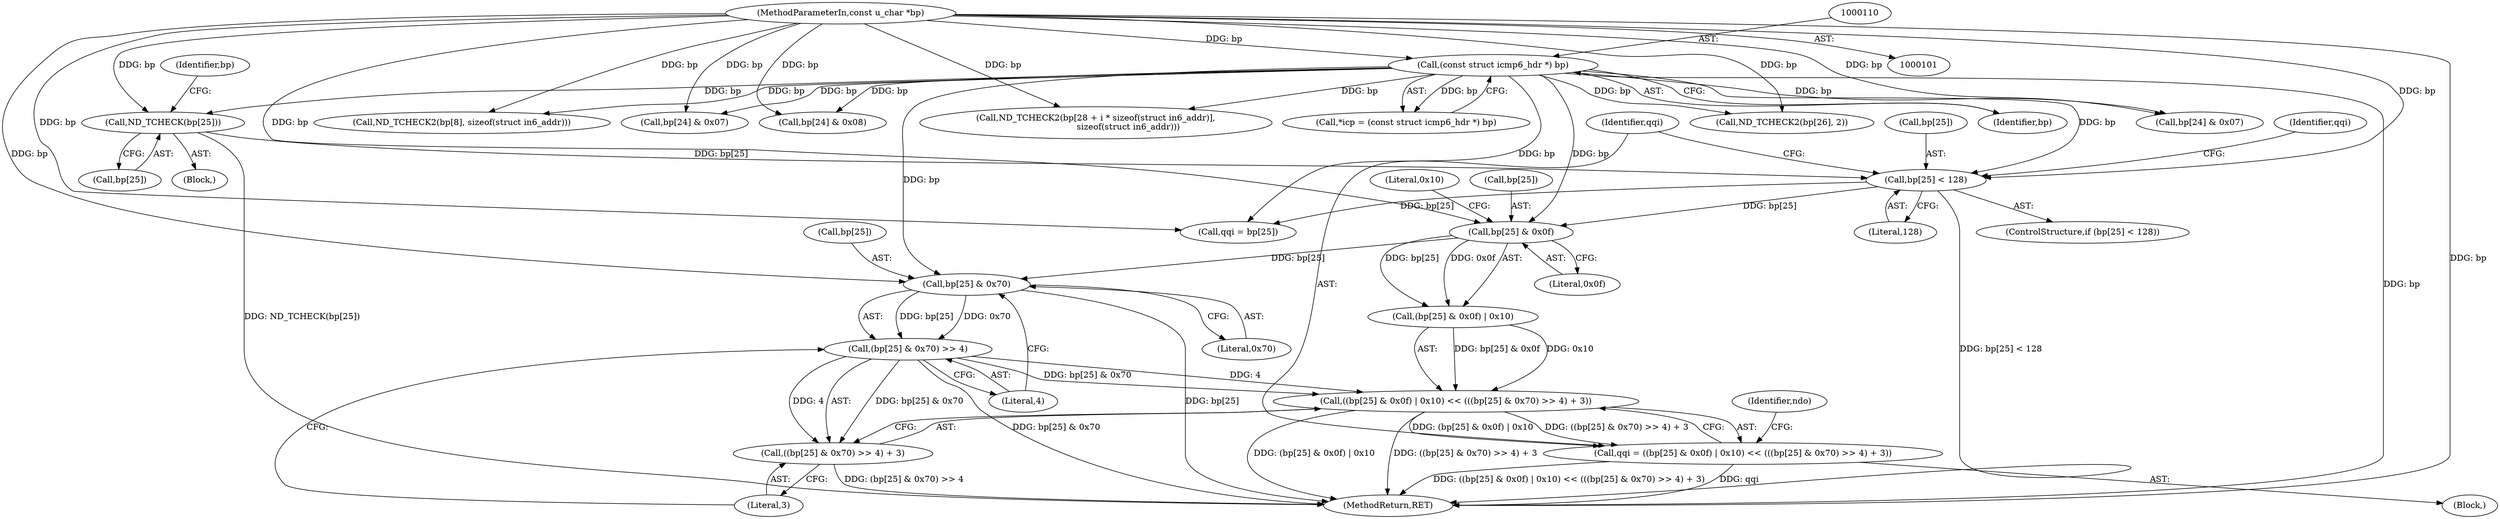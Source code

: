 digraph "0_tcpdump_d7505276842e85bfd067fa21cdb32b8a2dc3c5e4_3@pointer" {
"1000260" [label="(Call,bp[25] & 0x70)"];
"1000252" [label="(Call,bp[25] & 0x0f)"];
"1000235" [label="(Call,bp[25] < 128)"];
"1000202" [label="(Call,ND_TCHECK(bp[25]))"];
"1000109" [label="(Call,(const struct icmp6_hdr *) bp)"];
"1000103" [label="(MethodParameterIn,const u_char *bp)"];
"1000259" [label="(Call,(bp[25] & 0x70) >> 4)"];
"1000250" [label="(Call,((bp[25] & 0x0f) | 0x10) << (((bp[25] & 0x70) >> 4) + 3))"];
"1000248" [label="(Call,qqi = ((bp[25] & 0x0f) | 0x10) << (((bp[25] & 0x70) >> 4) + 3))"];
"1000258" [label="(Call,((bp[25] & 0x70) >> 4) + 3)"];
"1000264" [label="(Literal,0x70)"];
"1000180" [label="(Call,ND_TCHECK2(bp[8], sizeof(struct in6_addr)))"];
"1000242" [label="(Identifier,qqi)"];
"1000259" [label="(Call,(bp[25] & 0x70) >> 4)"];
"1000229" [label="(Call,bp[24] & 0x07)"];
"1000235" [label="(Call,bp[25] < 128)"];
"1000241" [label="(Call,qqi = bp[25])"];
"1000256" [label="(Literal,0x0f)"];
"1000103" [label="(MethodParameterIn,const u_char *bp)"];
"1000257" [label="(Literal,0x10)"];
"1000249" [label="(Identifier,qqi)"];
"1000201" [label="(Block,)"];
"1000265" [label="(Literal,4)"];
"1000258" [label="(Call,((bp[25] & 0x70) >> 4) + 3)"];
"1000253" [label="(Call,bp[25])"];
"1000239" [label="(Literal,128)"];
"1000269" [label="(Identifier,ndo)"];
"1000111" [label="(Identifier,bp)"];
"1000247" [label="(Block,)"];
"1000236" [label="(Call,bp[25])"];
"1000207" [label="(Call,bp[24] & 0x08)"];
"1000261" [label="(Call,bp[25])"];
"1000202" [label="(Call,ND_TCHECK(bp[25]))"];
"1000325" [label="(Call,ND_TCHECK2(bp[28 + i * sizeof(struct in6_addr)],\n                        sizeof(struct in6_addr)))"];
"1000209" [label="(Identifier,bp)"];
"1000260" [label="(Call,bp[25] & 0x70)"];
"1000218" [label="(Call,bp[24] & 0x07)"];
"1000273" [label="(Call,ND_TCHECK2(bp[26], 2))"];
"1000250" [label="(Call,((bp[25] & 0x0f) | 0x10) << (((bp[25] & 0x70) >> 4) + 3))"];
"1000376" [label="(MethodReturn,RET)"];
"1000248" [label="(Call,qqi = ((bp[25] & 0x0f) | 0x10) << (((bp[25] & 0x70) >> 4) + 3))"];
"1000203" [label="(Call,bp[25])"];
"1000251" [label="(Call,(bp[25] & 0x0f) | 0x10)"];
"1000252" [label="(Call,bp[25] & 0x0f)"];
"1000109" [label="(Call,(const struct icmp6_hdr *) bp)"];
"1000107" [label="(Call,*icp = (const struct icmp6_hdr *) bp)"];
"1000234" [label="(ControlStructure,if (bp[25] < 128))"];
"1000266" [label="(Literal,3)"];
"1000260" -> "1000259"  [label="AST: "];
"1000260" -> "1000264"  [label="CFG: "];
"1000261" -> "1000260"  [label="AST: "];
"1000264" -> "1000260"  [label="AST: "];
"1000265" -> "1000260"  [label="CFG: "];
"1000260" -> "1000376"  [label="DDG: bp[25]"];
"1000260" -> "1000259"  [label="DDG: bp[25]"];
"1000260" -> "1000259"  [label="DDG: 0x70"];
"1000252" -> "1000260"  [label="DDG: bp[25]"];
"1000109" -> "1000260"  [label="DDG: bp"];
"1000103" -> "1000260"  [label="DDG: bp"];
"1000252" -> "1000251"  [label="AST: "];
"1000252" -> "1000256"  [label="CFG: "];
"1000253" -> "1000252"  [label="AST: "];
"1000256" -> "1000252"  [label="AST: "];
"1000257" -> "1000252"  [label="CFG: "];
"1000252" -> "1000251"  [label="DDG: bp[25]"];
"1000252" -> "1000251"  [label="DDG: 0x0f"];
"1000235" -> "1000252"  [label="DDG: bp[25]"];
"1000109" -> "1000252"  [label="DDG: bp"];
"1000103" -> "1000252"  [label="DDG: bp"];
"1000235" -> "1000234"  [label="AST: "];
"1000235" -> "1000239"  [label="CFG: "];
"1000236" -> "1000235"  [label="AST: "];
"1000239" -> "1000235"  [label="AST: "];
"1000242" -> "1000235"  [label="CFG: "];
"1000249" -> "1000235"  [label="CFG: "];
"1000235" -> "1000376"  [label="DDG: bp[25] < 128"];
"1000202" -> "1000235"  [label="DDG: bp[25]"];
"1000109" -> "1000235"  [label="DDG: bp"];
"1000103" -> "1000235"  [label="DDG: bp"];
"1000235" -> "1000241"  [label="DDG: bp[25]"];
"1000202" -> "1000201"  [label="AST: "];
"1000202" -> "1000203"  [label="CFG: "];
"1000203" -> "1000202"  [label="AST: "];
"1000209" -> "1000202"  [label="CFG: "];
"1000202" -> "1000376"  [label="DDG: ND_TCHECK(bp[25])"];
"1000109" -> "1000202"  [label="DDG: bp"];
"1000103" -> "1000202"  [label="DDG: bp"];
"1000109" -> "1000107"  [label="AST: "];
"1000109" -> "1000111"  [label="CFG: "];
"1000110" -> "1000109"  [label="AST: "];
"1000111" -> "1000109"  [label="AST: "];
"1000107" -> "1000109"  [label="CFG: "];
"1000109" -> "1000376"  [label="DDG: bp"];
"1000109" -> "1000107"  [label="DDG: bp"];
"1000103" -> "1000109"  [label="DDG: bp"];
"1000109" -> "1000180"  [label="DDG: bp"];
"1000109" -> "1000207"  [label="DDG: bp"];
"1000109" -> "1000218"  [label="DDG: bp"];
"1000109" -> "1000229"  [label="DDG: bp"];
"1000109" -> "1000241"  [label="DDG: bp"];
"1000109" -> "1000273"  [label="DDG: bp"];
"1000109" -> "1000325"  [label="DDG: bp"];
"1000103" -> "1000101"  [label="AST: "];
"1000103" -> "1000376"  [label="DDG: bp"];
"1000103" -> "1000180"  [label="DDG: bp"];
"1000103" -> "1000207"  [label="DDG: bp"];
"1000103" -> "1000218"  [label="DDG: bp"];
"1000103" -> "1000229"  [label="DDG: bp"];
"1000103" -> "1000241"  [label="DDG: bp"];
"1000103" -> "1000273"  [label="DDG: bp"];
"1000103" -> "1000325"  [label="DDG: bp"];
"1000259" -> "1000258"  [label="AST: "];
"1000259" -> "1000265"  [label="CFG: "];
"1000265" -> "1000259"  [label="AST: "];
"1000266" -> "1000259"  [label="CFG: "];
"1000259" -> "1000376"  [label="DDG: bp[25] & 0x70"];
"1000259" -> "1000250"  [label="DDG: bp[25] & 0x70"];
"1000259" -> "1000250"  [label="DDG: 4"];
"1000259" -> "1000258"  [label="DDG: bp[25] & 0x70"];
"1000259" -> "1000258"  [label="DDG: 4"];
"1000250" -> "1000248"  [label="AST: "];
"1000250" -> "1000258"  [label="CFG: "];
"1000251" -> "1000250"  [label="AST: "];
"1000258" -> "1000250"  [label="AST: "];
"1000248" -> "1000250"  [label="CFG: "];
"1000250" -> "1000376"  [label="DDG: (bp[25] & 0x0f) | 0x10"];
"1000250" -> "1000376"  [label="DDG: ((bp[25] & 0x70) >> 4) + 3"];
"1000250" -> "1000248"  [label="DDG: (bp[25] & 0x0f) | 0x10"];
"1000250" -> "1000248"  [label="DDG: ((bp[25] & 0x70) >> 4) + 3"];
"1000251" -> "1000250"  [label="DDG: bp[25] & 0x0f"];
"1000251" -> "1000250"  [label="DDG: 0x10"];
"1000248" -> "1000247"  [label="AST: "];
"1000249" -> "1000248"  [label="AST: "];
"1000269" -> "1000248"  [label="CFG: "];
"1000248" -> "1000376"  [label="DDG: ((bp[25] & 0x0f) | 0x10) << (((bp[25] & 0x70) >> 4) + 3)"];
"1000248" -> "1000376"  [label="DDG: qqi"];
"1000258" -> "1000266"  [label="CFG: "];
"1000266" -> "1000258"  [label="AST: "];
"1000258" -> "1000376"  [label="DDG: (bp[25] & 0x70) >> 4"];
}
